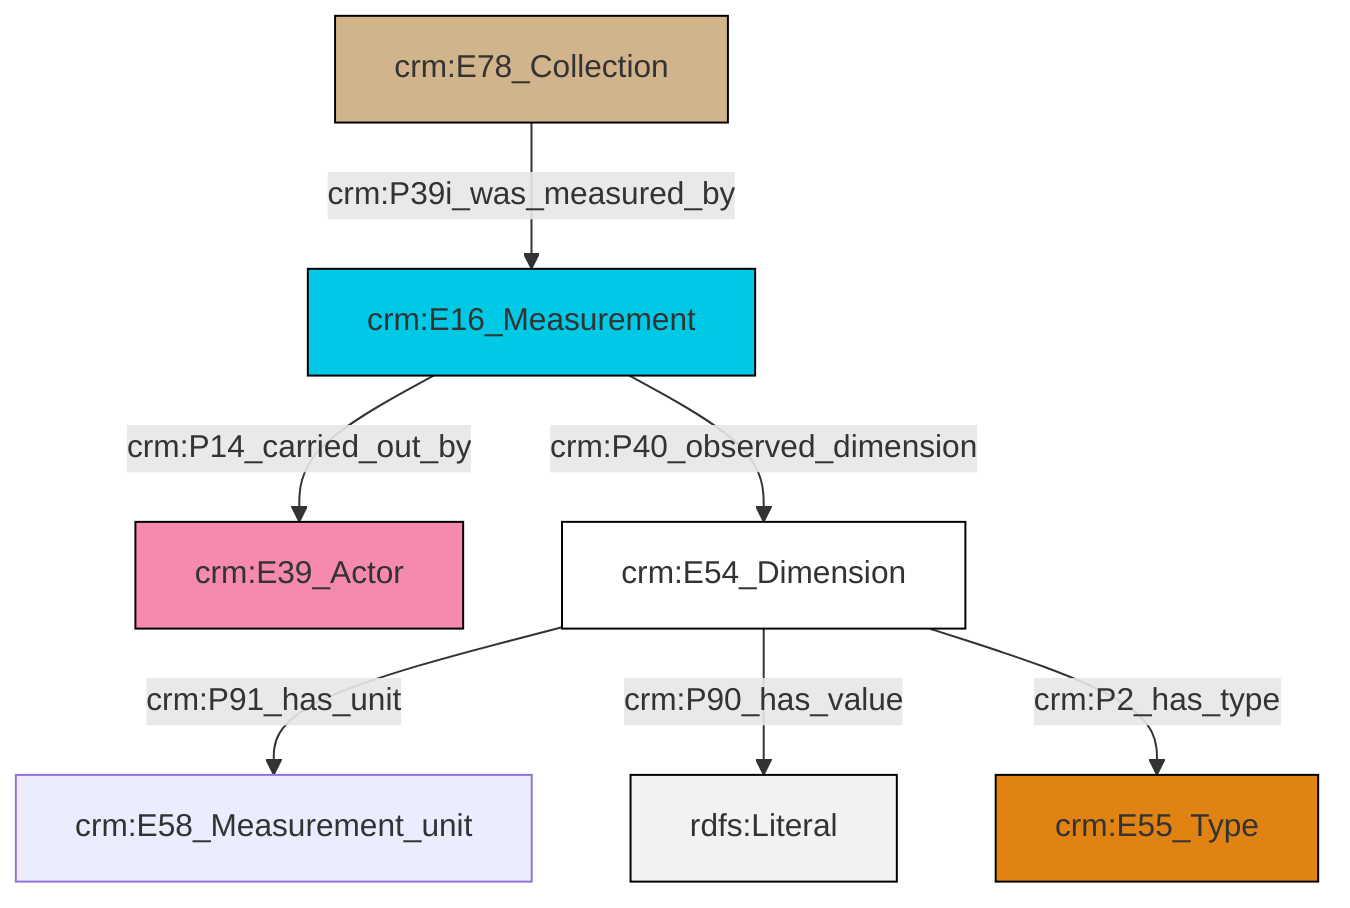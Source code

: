 graph TD
classDef Literal fill:#f2f2f2,stroke:#000000;
classDef CRM_Entity fill:#FFFFFF,stroke:#000000;
classDef Temporal_Entity fill:#00C9E6, stroke:#000000;
classDef Type fill:#E18312, stroke:#000000;
classDef Time-Span fill:#2C9C91, stroke:#000000;
classDef Appellation fill:#FFEB7F, stroke:#000000;
classDef Place fill:#008836, stroke:#000000;
classDef Persistent_Item fill:#B266B2, stroke:#000000;
classDef Conceptual_Object fill:#FFD700, stroke:#000000;
classDef Physical_Thing fill:#D2B48C, stroke:#000000;
classDef Actor fill:#f58aad, stroke:#000000;
classDef PC_Classes fill:#4ce600, stroke:#000000;
classDef Multi fill:#cccccc,stroke:#000000;

2["crm:E54_Dimension"]:::CRM_Entity -->|crm:P91_has_unit| 3["crm:E58_Measurement_unit"]:::Default
2["crm:E54_Dimension"]:::CRM_Entity -->|crm:P90_has_value| 4[rdfs:Literal]:::Literal
2["crm:E54_Dimension"]:::CRM_Entity -->|crm:P2_has_type| 5["crm:E55_Type"]:::Type
9["crm:E16_Measurement"]:::Temporal_Entity -->|crm:P14_carried_out_by| 0["crm:E39_Actor"]:::Actor
7["crm:E78_Collection"]:::Physical_Thing -->|crm:P39i_was_measured_by| 9["crm:E16_Measurement"]:::Temporal_Entity
9["crm:E16_Measurement"]:::Temporal_Entity -->|crm:P40_observed_dimension| 2["crm:E54_Dimension"]:::CRM_Entity